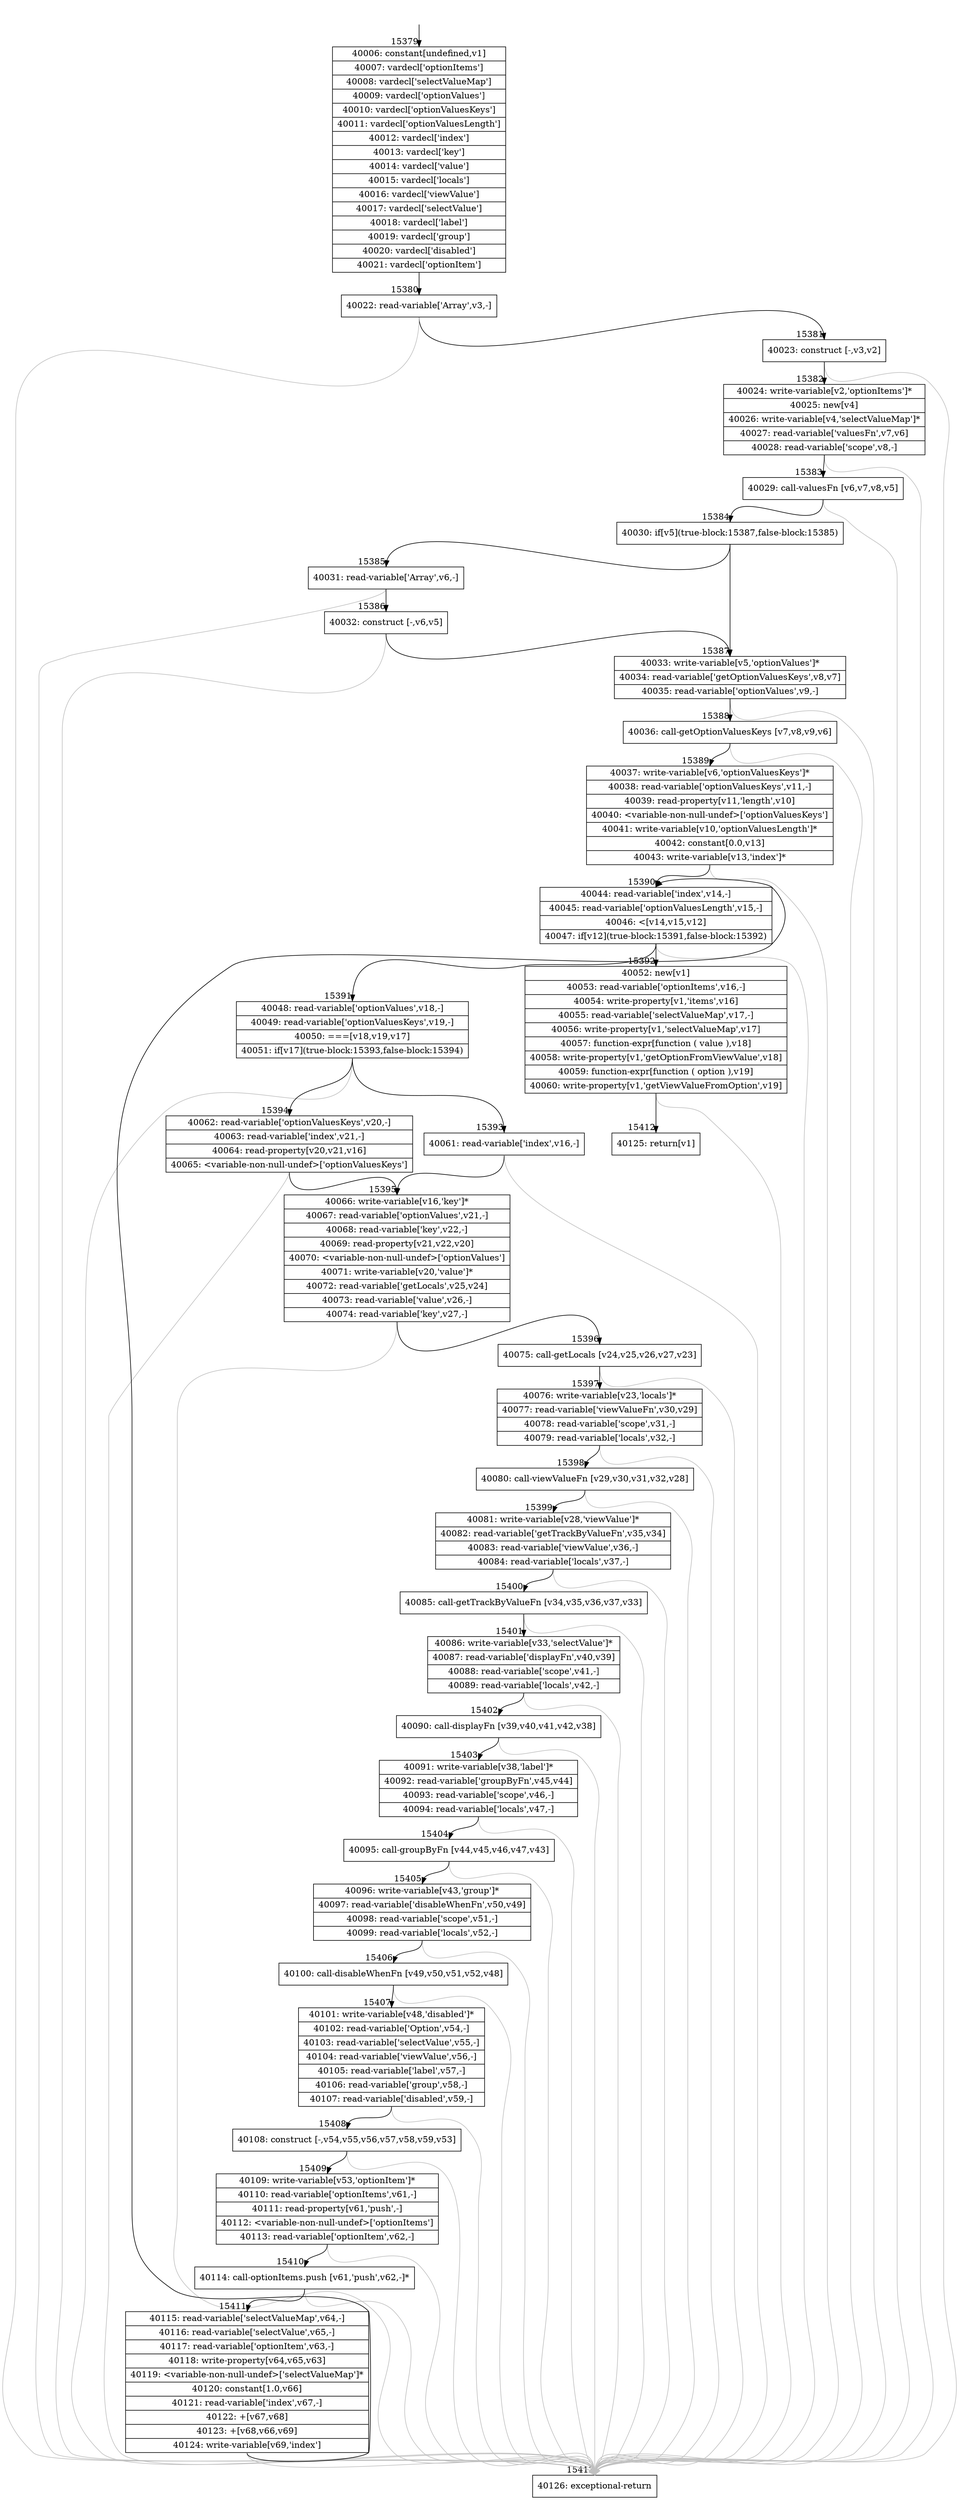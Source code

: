 digraph {
rankdir="TD"
BB_entry1238[shape=none,label=""];
BB_entry1238 -> BB15379 [tailport=s, headport=n, headlabel="    15379"]
BB15379 [shape=record label="{40006: constant[undefined,v1]|40007: vardecl['optionItems']|40008: vardecl['selectValueMap']|40009: vardecl['optionValues']|40010: vardecl['optionValuesKeys']|40011: vardecl['optionValuesLength']|40012: vardecl['index']|40013: vardecl['key']|40014: vardecl['value']|40015: vardecl['locals']|40016: vardecl['viewValue']|40017: vardecl['selectValue']|40018: vardecl['label']|40019: vardecl['group']|40020: vardecl['disabled']|40021: vardecl['optionItem']}" ] 
BB15379 -> BB15380 [tailport=s, headport=n, headlabel="      15380"]
BB15380 [shape=record label="{40022: read-variable['Array',v3,-]}" ] 
BB15380 -> BB15381 [tailport=s, headport=n, headlabel="      15381"]
BB15380 -> BB15413 [tailport=s, headport=n, color=gray, headlabel="      15413"]
BB15381 [shape=record label="{40023: construct [-,v3,v2]}" ] 
BB15381 -> BB15382 [tailport=s, headport=n, headlabel="      15382"]
BB15381 -> BB15413 [tailport=s, headport=n, color=gray]
BB15382 [shape=record label="{40024: write-variable[v2,'optionItems']*|40025: new[v4]|40026: write-variable[v4,'selectValueMap']*|40027: read-variable['valuesFn',v7,v6]|40028: read-variable['scope',v8,-]}" ] 
BB15382 -> BB15383 [tailport=s, headport=n, headlabel="      15383"]
BB15382 -> BB15413 [tailport=s, headport=n, color=gray]
BB15383 [shape=record label="{40029: call-valuesFn [v6,v7,v8,v5]}" ] 
BB15383 -> BB15384 [tailport=s, headport=n, headlabel="      15384"]
BB15383 -> BB15413 [tailport=s, headport=n, color=gray]
BB15384 [shape=record label="{40030: if[v5](true-block:15387,false-block:15385)}" ] 
BB15384 -> BB15387 [tailport=s, headport=n, headlabel="      15387"]
BB15384 -> BB15385 [tailport=s, headport=n, headlabel="      15385"]
BB15385 [shape=record label="{40031: read-variable['Array',v6,-]}" ] 
BB15385 -> BB15386 [tailport=s, headport=n, headlabel="      15386"]
BB15385 -> BB15413 [tailport=s, headport=n, color=gray]
BB15386 [shape=record label="{40032: construct [-,v6,v5]}" ] 
BB15386 -> BB15387 [tailport=s, headport=n]
BB15386 -> BB15413 [tailport=s, headport=n, color=gray]
BB15387 [shape=record label="{40033: write-variable[v5,'optionValues']*|40034: read-variable['getOptionValuesKeys',v8,v7]|40035: read-variable['optionValues',v9,-]}" ] 
BB15387 -> BB15388 [tailport=s, headport=n, headlabel="      15388"]
BB15387 -> BB15413 [tailport=s, headport=n, color=gray]
BB15388 [shape=record label="{40036: call-getOptionValuesKeys [v7,v8,v9,v6]}" ] 
BB15388 -> BB15389 [tailport=s, headport=n, headlabel="      15389"]
BB15388 -> BB15413 [tailport=s, headport=n, color=gray]
BB15389 [shape=record label="{40037: write-variable[v6,'optionValuesKeys']*|40038: read-variable['optionValuesKeys',v11,-]|40039: read-property[v11,'length',v10]|40040: \<variable-non-null-undef\>['optionValuesKeys']|40041: write-variable[v10,'optionValuesLength']*|40042: constant[0.0,v13]|40043: write-variable[v13,'index']*}" ] 
BB15389 -> BB15390 [tailport=s, headport=n, headlabel="      15390"]
BB15389 -> BB15413 [tailport=s, headport=n, color=gray]
BB15390 [shape=record label="{40044: read-variable['index',v14,-]|40045: read-variable['optionValuesLength',v15,-]|40046: \<[v14,v15,v12]|40047: if[v12](true-block:15391,false-block:15392)}" ] 
BB15390 -> BB15391 [tailport=s, headport=n, headlabel="      15391"]
BB15390 -> BB15392 [tailport=s, headport=n, headlabel="      15392"]
BB15390 -> BB15413 [tailport=s, headport=n, color=gray]
BB15391 [shape=record label="{40048: read-variable['optionValues',v18,-]|40049: read-variable['optionValuesKeys',v19,-]|40050: ===[v18,v19,v17]|40051: if[v17](true-block:15393,false-block:15394)}" ] 
BB15391 -> BB15393 [tailport=s, headport=n, headlabel="      15393"]
BB15391 -> BB15394 [tailport=s, headport=n, headlabel="      15394"]
BB15391 -> BB15413 [tailport=s, headport=n, color=gray]
BB15392 [shape=record label="{40052: new[v1]|40053: read-variable['optionItems',v16,-]|40054: write-property[v1,'items',v16]|40055: read-variable['selectValueMap',v17,-]|40056: write-property[v1,'selectValueMap',v17]|40057: function-expr[function ( value ),v18]|40058: write-property[v1,'getOptionFromViewValue',v18]|40059: function-expr[function ( option ),v19]|40060: write-property[v1,'getViewValueFromOption',v19]}" ] 
BB15392 -> BB15412 [tailport=s, headport=n, headlabel="      15412"]
BB15392 -> BB15413 [tailport=s, headport=n, color=gray]
BB15393 [shape=record label="{40061: read-variable['index',v16,-]}" ] 
BB15393 -> BB15395 [tailport=s, headport=n, headlabel="      15395"]
BB15393 -> BB15413 [tailport=s, headport=n, color=gray]
BB15394 [shape=record label="{40062: read-variable['optionValuesKeys',v20,-]|40063: read-variable['index',v21,-]|40064: read-property[v20,v21,v16]|40065: \<variable-non-null-undef\>['optionValuesKeys']}" ] 
BB15394 -> BB15395 [tailport=s, headport=n]
BB15394 -> BB15413 [tailport=s, headport=n, color=gray]
BB15395 [shape=record label="{40066: write-variable[v16,'key']*|40067: read-variable['optionValues',v21,-]|40068: read-variable['key',v22,-]|40069: read-property[v21,v22,v20]|40070: \<variable-non-null-undef\>['optionValues']|40071: write-variable[v20,'value']*|40072: read-variable['getLocals',v25,v24]|40073: read-variable['value',v26,-]|40074: read-variable['key',v27,-]}" ] 
BB15395 -> BB15396 [tailport=s, headport=n, headlabel="      15396"]
BB15395 -> BB15413 [tailport=s, headport=n, color=gray]
BB15396 [shape=record label="{40075: call-getLocals [v24,v25,v26,v27,v23]}" ] 
BB15396 -> BB15397 [tailport=s, headport=n, headlabel="      15397"]
BB15396 -> BB15413 [tailport=s, headport=n, color=gray]
BB15397 [shape=record label="{40076: write-variable[v23,'locals']*|40077: read-variable['viewValueFn',v30,v29]|40078: read-variable['scope',v31,-]|40079: read-variable['locals',v32,-]}" ] 
BB15397 -> BB15398 [tailport=s, headport=n, headlabel="      15398"]
BB15397 -> BB15413 [tailport=s, headport=n, color=gray]
BB15398 [shape=record label="{40080: call-viewValueFn [v29,v30,v31,v32,v28]}" ] 
BB15398 -> BB15399 [tailport=s, headport=n, headlabel="      15399"]
BB15398 -> BB15413 [tailport=s, headport=n, color=gray]
BB15399 [shape=record label="{40081: write-variable[v28,'viewValue']*|40082: read-variable['getTrackByValueFn',v35,v34]|40083: read-variable['viewValue',v36,-]|40084: read-variable['locals',v37,-]}" ] 
BB15399 -> BB15400 [tailport=s, headport=n, headlabel="      15400"]
BB15399 -> BB15413 [tailport=s, headport=n, color=gray]
BB15400 [shape=record label="{40085: call-getTrackByValueFn [v34,v35,v36,v37,v33]}" ] 
BB15400 -> BB15401 [tailport=s, headport=n, headlabel="      15401"]
BB15400 -> BB15413 [tailport=s, headport=n, color=gray]
BB15401 [shape=record label="{40086: write-variable[v33,'selectValue']*|40087: read-variable['displayFn',v40,v39]|40088: read-variable['scope',v41,-]|40089: read-variable['locals',v42,-]}" ] 
BB15401 -> BB15402 [tailport=s, headport=n, headlabel="      15402"]
BB15401 -> BB15413 [tailport=s, headport=n, color=gray]
BB15402 [shape=record label="{40090: call-displayFn [v39,v40,v41,v42,v38]}" ] 
BB15402 -> BB15403 [tailport=s, headport=n, headlabel="      15403"]
BB15402 -> BB15413 [tailport=s, headport=n, color=gray]
BB15403 [shape=record label="{40091: write-variable[v38,'label']*|40092: read-variable['groupByFn',v45,v44]|40093: read-variable['scope',v46,-]|40094: read-variable['locals',v47,-]}" ] 
BB15403 -> BB15404 [tailport=s, headport=n, headlabel="      15404"]
BB15403 -> BB15413 [tailport=s, headport=n, color=gray]
BB15404 [shape=record label="{40095: call-groupByFn [v44,v45,v46,v47,v43]}" ] 
BB15404 -> BB15405 [tailport=s, headport=n, headlabel="      15405"]
BB15404 -> BB15413 [tailport=s, headport=n, color=gray]
BB15405 [shape=record label="{40096: write-variable[v43,'group']*|40097: read-variable['disableWhenFn',v50,v49]|40098: read-variable['scope',v51,-]|40099: read-variable['locals',v52,-]}" ] 
BB15405 -> BB15406 [tailport=s, headport=n, headlabel="      15406"]
BB15405 -> BB15413 [tailport=s, headport=n, color=gray]
BB15406 [shape=record label="{40100: call-disableWhenFn [v49,v50,v51,v52,v48]}" ] 
BB15406 -> BB15407 [tailport=s, headport=n, headlabel="      15407"]
BB15406 -> BB15413 [tailport=s, headport=n, color=gray]
BB15407 [shape=record label="{40101: write-variable[v48,'disabled']*|40102: read-variable['Option',v54,-]|40103: read-variable['selectValue',v55,-]|40104: read-variable['viewValue',v56,-]|40105: read-variable['label',v57,-]|40106: read-variable['group',v58,-]|40107: read-variable['disabled',v59,-]}" ] 
BB15407 -> BB15408 [tailport=s, headport=n, headlabel="      15408"]
BB15407 -> BB15413 [tailport=s, headport=n, color=gray]
BB15408 [shape=record label="{40108: construct [-,v54,v55,v56,v57,v58,v59,v53]}" ] 
BB15408 -> BB15409 [tailport=s, headport=n, headlabel="      15409"]
BB15408 -> BB15413 [tailport=s, headport=n, color=gray]
BB15409 [shape=record label="{40109: write-variable[v53,'optionItem']*|40110: read-variable['optionItems',v61,-]|40111: read-property[v61,'push',-]|40112: \<variable-non-null-undef\>['optionItems']|40113: read-variable['optionItem',v62,-]}" ] 
BB15409 -> BB15410 [tailport=s, headport=n, headlabel="      15410"]
BB15409 -> BB15413 [tailport=s, headport=n, color=gray]
BB15410 [shape=record label="{40114: call-optionItems.push [v61,'push',v62,-]*}" ] 
BB15410 -> BB15411 [tailport=s, headport=n, headlabel="      15411"]
BB15410 -> BB15413 [tailport=s, headport=n, color=gray]
BB15411 [shape=record label="{40115: read-variable['selectValueMap',v64,-]|40116: read-variable['selectValue',v65,-]|40117: read-variable['optionItem',v63,-]|40118: write-property[v64,v65,v63]|40119: \<variable-non-null-undef\>['selectValueMap']*|40120: constant[1.0,v66]|40121: read-variable['index',v67,-]|40122: +[v67,v68]|40123: +[v68,v66,v69]|40124: write-variable[v69,'index']}" ] 
BB15411 -> BB15390 [tailport=s, headport=n]
BB15411 -> BB15413 [tailport=s, headport=n, color=gray]
BB15412 [shape=record label="{40125: return[v1]}" ] 
BB15413 [shape=record label="{40126: exceptional-return}" ] 
//#$~ 26105
}
